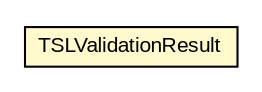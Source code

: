 #!/usr/local/bin/dot
#
# Class diagram 
# Generated by UMLGraph version R5_6-24-gf6e263 (http://www.umlgraph.org/)
#

digraph G {
	edge [fontname="arial",fontsize=10,labelfontname="arial",labelfontsize=10];
	node [fontname="arial",fontsize=10,shape=plaintext];
	nodesep=0.25;
	ranksep=0.5;
	// eu.europa.esig.dss.tsl.TSLValidationResult
	c702395 [label=<<table title="eu.europa.esig.dss.tsl.TSLValidationResult" border="0" cellborder="1" cellspacing="0" cellpadding="2" port="p" bgcolor="lemonChiffon" href="./TSLValidationResult.html">
		<tr><td><table border="0" cellspacing="0" cellpadding="1">
<tr><td align="center" balign="center"> TSLValidationResult </td></tr>
		</table></td></tr>
		</table>>, URL="./TSLValidationResult.html", fontname="arial", fontcolor="black", fontsize=10.0];
}

